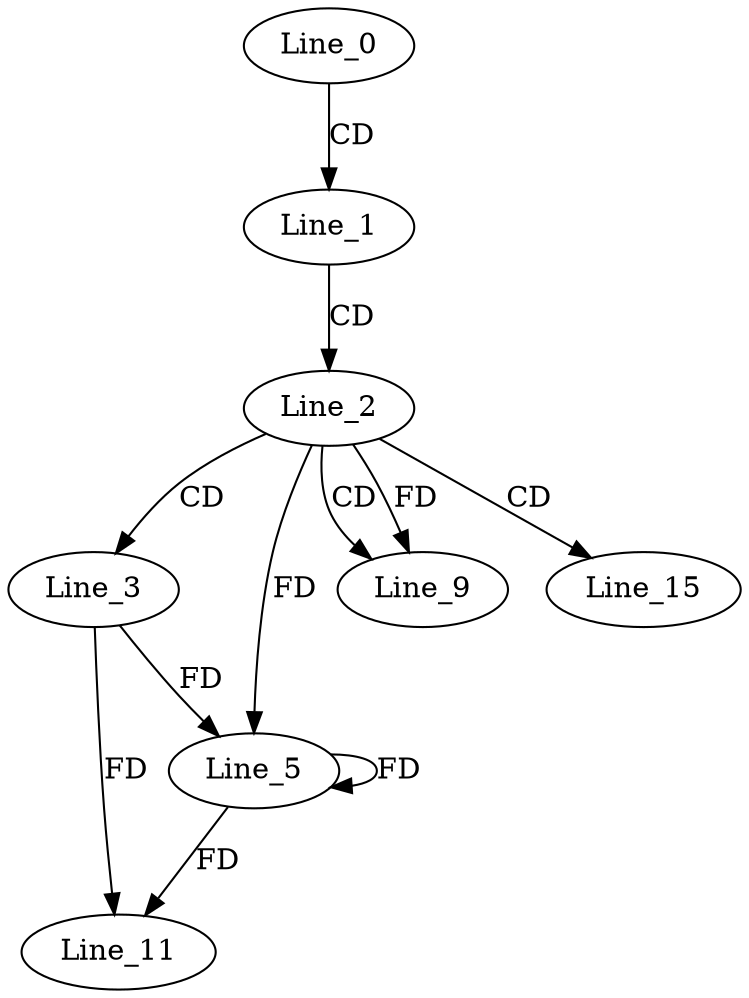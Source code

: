 digraph G {
  Line_0;
  Line_1;
  Line_2;
  Line_3;
  Line_5;
  Line_5;
  Line_5;
  Line_9;
  Line_9;
  Line_11;
  Line_15;
  Line_0 -> Line_1 [ label="CD" ];
  Line_1 -> Line_2 [ label="CD" ];
  Line_2 -> Line_3 [ label="CD" ];
  Line_3 -> Line_5 [ label="FD" ];
  Line_5 -> Line_5 [ label="FD" ];
  Line_2 -> Line_5 [ label="FD" ];
  Line_2 -> Line_9 [ label="CD" ];
  Line_2 -> Line_9 [ label="FD" ];
  Line_3 -> Line_11 [ label="FD" ];
  Line_5 -> Line_11 [ label="FD" ];
  Line_2 -> Line_15 [ label="CD" ];
}
